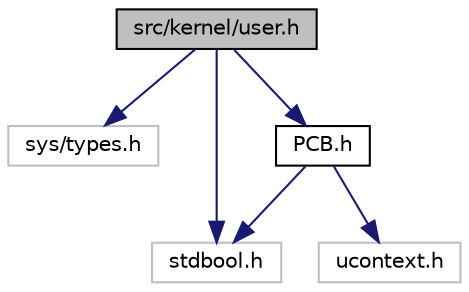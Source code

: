 digraph "src/kernel/user.h"
{
 // LATEX_PDF_SIZE
  edge [fontname="Helvetica",fontsize="10",labelfontname="Helvetica",labelfontsize="10"];
  node [fontname="Helvetica",fontsize="10",shape=record];
  Node1 [label="src/kernel/user.h",height=0.2,width=0.4,color="black", fillcolor="grey75", style="filled", fontcolor="black",tooltip="Header file for user-level functions and system calls."];
  Node1 -> Node2 [color="midnightblue",fontsize="10",style="solid"];
  Node2 [label="sys/types.h",height=0.2,width=0.4,color="grey75", fillcolor="white", style="filled",tooltip=" "];
  Node1 -> Node3 [color="midnightblue",fontsize="10",style="solid"];
  Node3 [label="stdbool.h",height=0.2,width=0.4,color="grey75", fillcolor="white", style="filled",tooltip=" "];
  Node1 -> Node4 [color="midnightblue",fontsize="10",style="solid"];
  Node4 [label="PCB.h",height=0.2,width=0.4,color="black", fillcolor="white", style="filled",URL="$PCB_8h.html",tooltip="Header file for Process Control Block (PCB) related definitions and functions."];
  Node4 -> Node5 [color="midnightblue",fontsize="10",style="solid"];
  Node5 [label="ucontext.h",height=0.2,width=0.4,color="grey75", fillcolor="white", style="filled",tooltip=" "];
  Node4 -> Node3 [color="midnightblue",fontsize="10",style="solid"];
}
